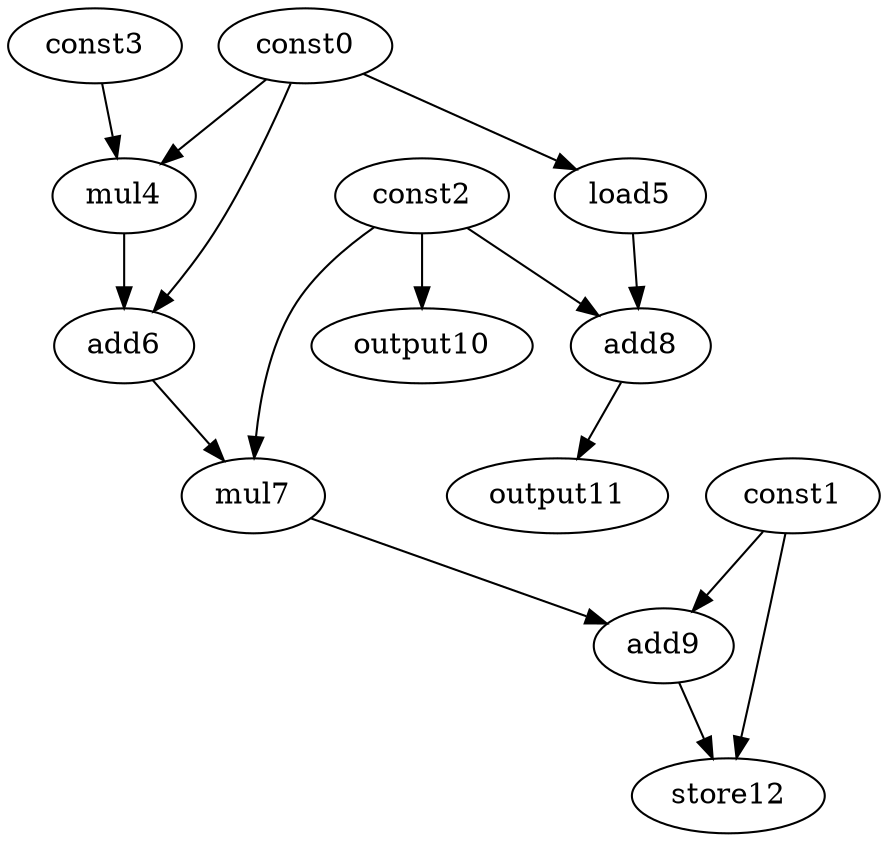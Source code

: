 digraph G { 
const0[opcode=const]; 
const1[opcode=const]; 
const2[opcode=const]; 
const3[opcode=const]; 
mul4[opcode=mul]; 
load5[opcode=load]; 
add6[opcode=add]; 
mul7[opcode=mul]; 
add8[opcode=add]; 
add9[opcode=add]; 
output10[opcode=output]; 
output11[opcode=output]; 
store12[opcode=store]; 
const0->mul4[operand=0];
const3->mul4[operand=1];
const0->load5[operand=0];
const2->output10[operand=0];
const0->add6[operand=0];
mul4->add6[operand=1];
const2->add8[operand=0];
load5->add8[operand=1];
const2->mul7[operand=0];
add6->mul7[operand=1];
add8->output11[operand=0];
const1->add9[operand=0];
mul7->add9[operand=1];
const1->store12[operand=0];
add9->store12[operand=1];
}
